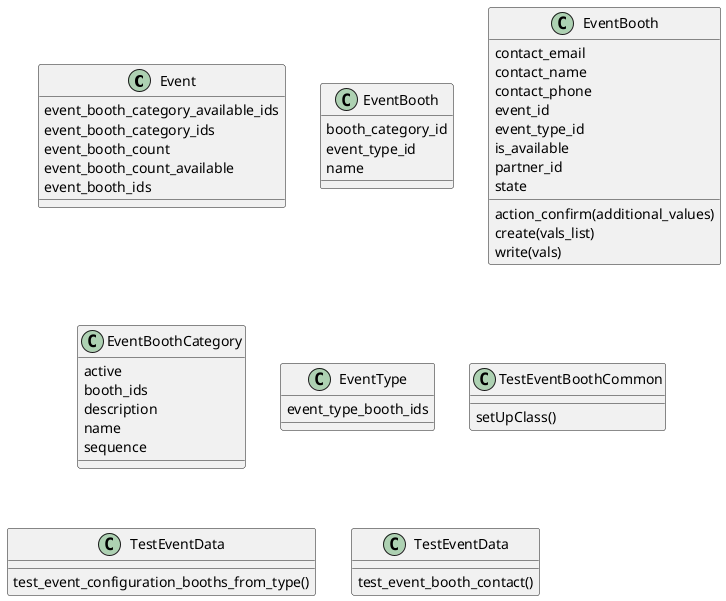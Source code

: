 @startuml classes_event_booth
set namespaceSeparator none
class "Event" as odoo_src.odoo.addons.event_booth.models.event_event.Event {
  event_booth_category_available_ids
  event_booth_category_ids
  event_booth_count
  event_booth_count_available
  event_booth_ids
}
class "EventBooth" as odoo_src.odoo.addons.event_booth.models.event_type_booth.EventBooth {
  booth_category_id
  event_type_id
  name
}
class "EventBooth" as odoo_src.odoo.addons.event_booth.models.event_booth.EventBooth {
  contact_email
  contact_name
  contact_phone
  event_id
  event_type_id
  is_available
  partner_id
  state
  action_confirm(additional_values)
  create(vals_list)
  write(vals)
}
class "EventBoothCategory" as odoo_src.odoo.addons.event_booth.models.event_booth_category.EventBoothCategory {
  active
  booth_ids
  description
  name
  sequence
}
class "EventType" as odoo_src.odoo.addons.event_booth.models.event_type.EventType {
  event_type_booth_ids
}
class "TestEventBoothCommon" as odoo_src.odoo.addons.event_booth.tests.common.TestEventBoothCommon {
  setUpClass()
}
class "TestEventData" as odoo_src.odoo.addons.event_booth.tests.test_event_internals.TestEventData {
  test_event_configuration_booths_from_type()
}
class "TestEventData" as odoo_src.odoo.addons.event_booth.tests.test_event_booth_internals.TestEventData {
  test_event_booth_contact()
}
@enduml
